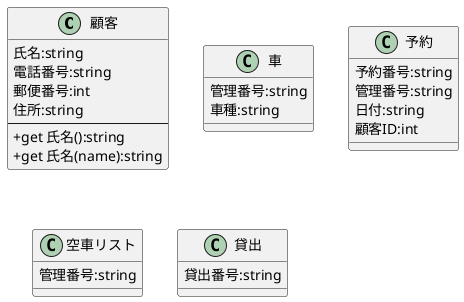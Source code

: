 @startuml 車両貸出システム
skinparam classAttributeIconSize 0
class 顧客{
    氏名:string
    電話番号:string
    郵便番号:int
    住所:string
    ---
    + get 氏名():string
    + get 氏名(name):string
}
class 車{
    管理番号:string
    車種:string
}
class 予約{
    予約番号:string
    管理番号:string
    日付:string
    顧客ID:int
}
class 空車リスト{
    管理番号:string
}
class 貸出{
    貸出番号:string
}
@enduml